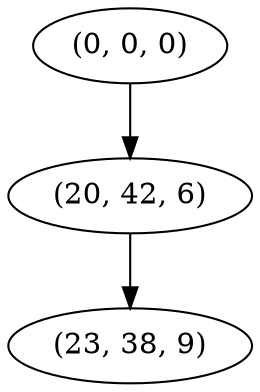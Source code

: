 digraph tree {
    "(0, 0, 0)";
    "(20, 42, 6)";
    "(23, 38, 9)";
    "(0, 0, 0)" -> "(20, 42, 6)";
    "(20, 42, 6)" -> "(23, 38, 9)";
}
